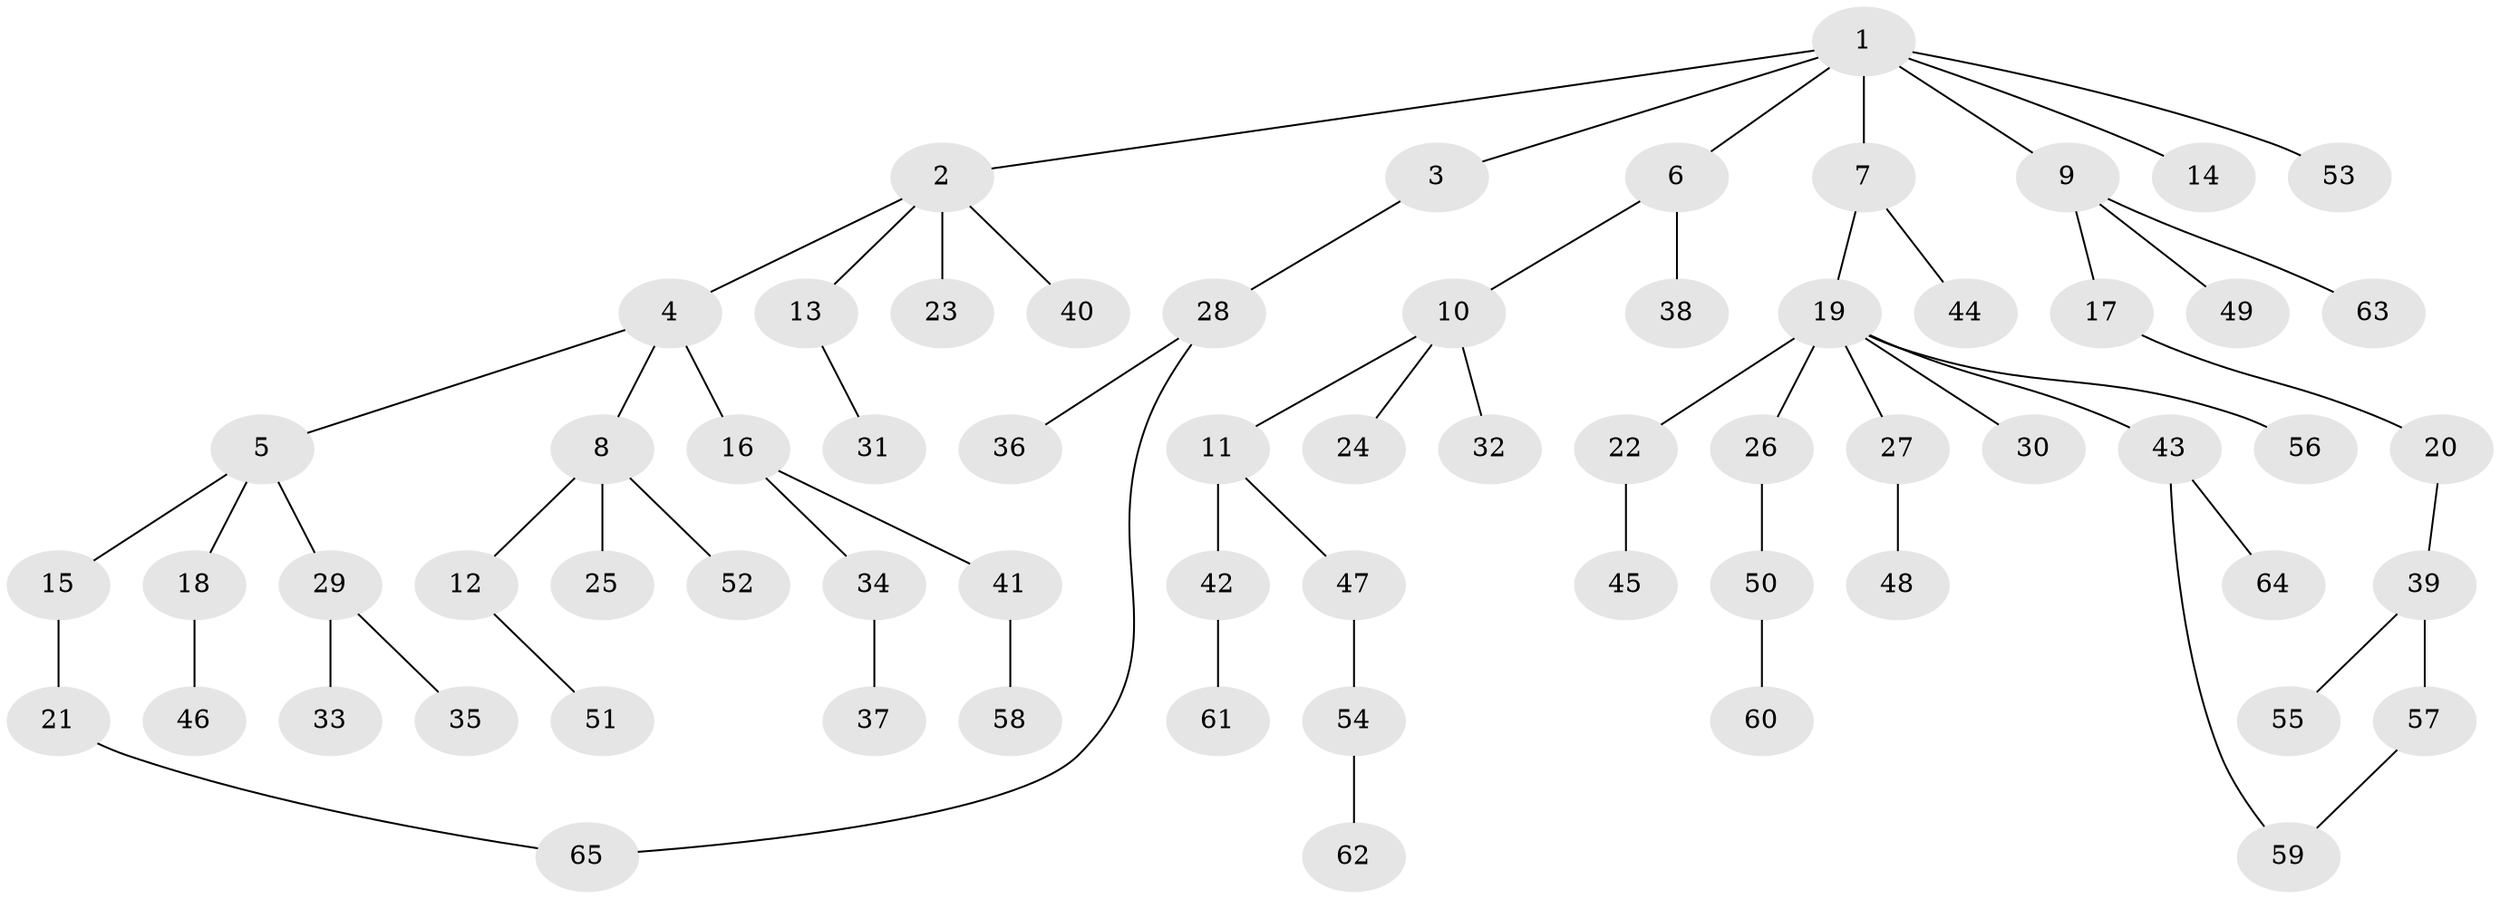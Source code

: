 // coarse degree distribution, {6: 0.04878048780487805, 4: 0.07317073170731707, 2: 0.34146341463414637, 3: 0.12195121951219512, 1: 0.4146341463414634}
// Generated by graph-tools (version 1.1) at 2025/48/03/04/25 22:48:45]
// undirected, 65 vertices, 66 edges
graph export_dot {
  node [color=gray90,style=filled];
  1;
  2;
  3;
  4;
  5;
  6;
  7;
  8;
  9;
  10;
  11;
  12;
  13;
  14;
  15;
  16;
  17;
  18;
  19;
  20;
  21;
  22;
  23;
  24;
  25;
  26;
  27;
  28;
  29;
  30;
  31;
  32;
  33;
  34;
  35;
  36;
  37;
  38;
  39;
  40;
  41;
  42;
  43;
  44;
  45;
  46;
  47;
  48;
  49;
  50;
  51;
  52;
  53;
  54;
  55;
  56;
  57;
  58;
  59;
  60;
  61;
  62;
  63;
  64;
  65;
  1 -- 2;
  1 -- 3;
  1 -- 6;
  1 -- 7;
  1 -- 9;
  1 -- 14;
  1 -- 53;
  2 -- 4;
  2 -- 13;
  2 -- 23;
  2 -- 40;
  3 -- 28;
  4 -- 5;
  4 -- 8;
  4 -- 16;
  5 -- 15;
  5 -- 18;
  5 -- 29;
  6 -- 10;
  6 -- 38;
  7 -- 19;
  7 -- 44;
  8 -- 12;
  8 -- 25;
  8 -- 52;
  9 -- 17;
  9 -- 49;
  9 -- 63;
  10 -- 11;
  10 -- 24;
  10 -- 32;
  11 -- 42;
  11 -- 47;
  12 -- 51;
  13 -- 31;
  15 -- 21;
  16 -- 34;
  16 -- 41;
  17 -- 20;
  18 -- 46;
  19 -- 22;
  19 -- 26;
  19 -- 27;
  19 -- 30;
  19 -- 43;
  19 -- 56;
  20 -- 39;
  21 -- 65;
  22 -- 45;
  26 -- 50;
  27 -- 48;
  28 -- 36;
  28 -- 65;
  29 -- 33;
  29 -- 35;
  34 -- 37;
  39 -- 55;
  39 -- 57;
  41 -- 58;
  42 -- 61;
  43 -- 64;
  43 -- 59;
  47 -- 54;
  50 -- 60;
  54 -- 62;
  57 -- 59;
}
